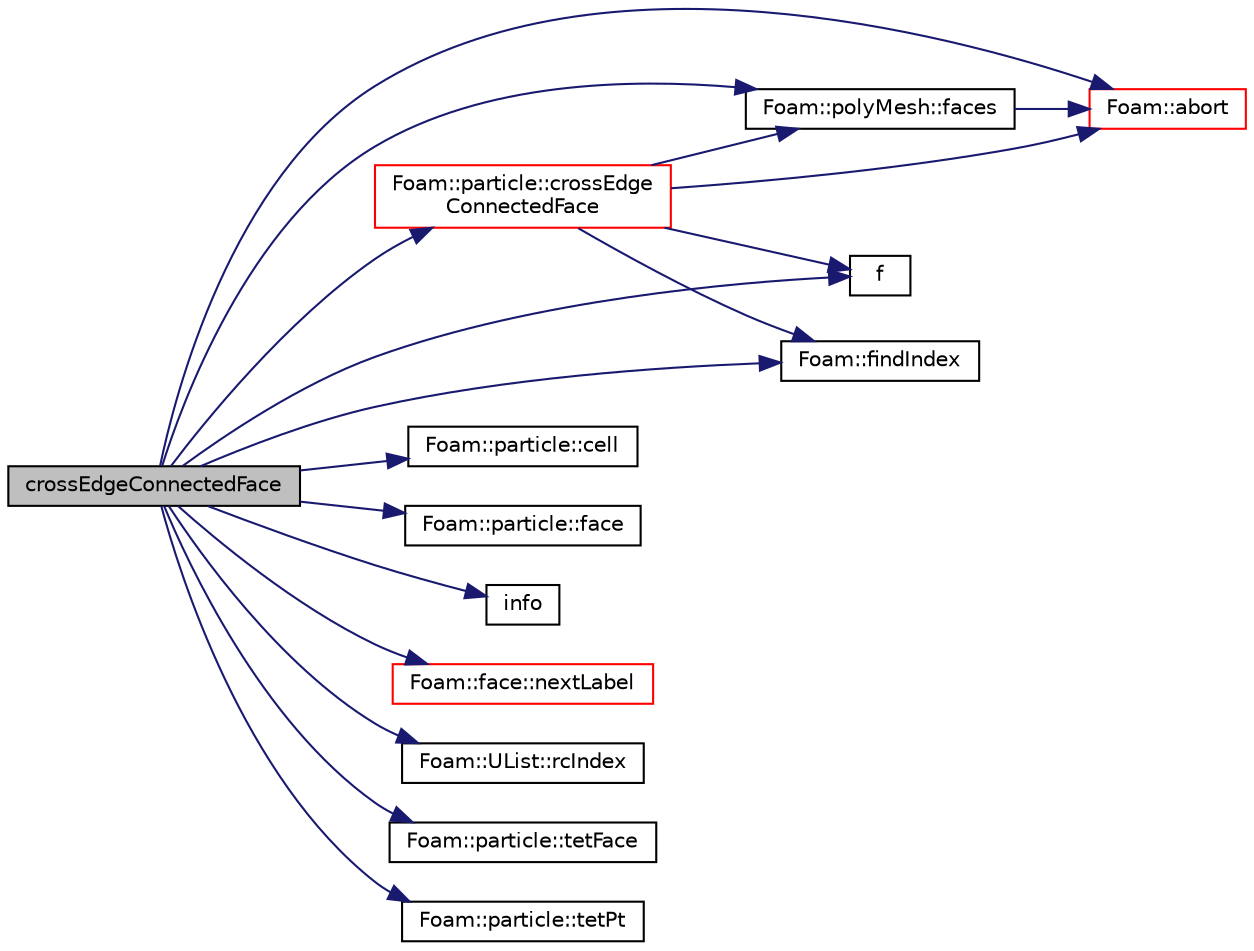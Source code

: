 digraph "crossEdgeConnectedFace"
{
  bgcolor="transparent";
  edge [fontname="Helvetica",fontsize="10",labelfontname="Helvetica",labelfontsize="10"];
  node [fontname="Helvetica",fontsize="10",shape=record];
  rankdir="LR";
  Node266 [label="crossEdgeConnectedFace",height=0.2,width=0.4,color="black", fillcolor="grey75", style="filled", fontcolor="black"];
  Node266 -> Node267 [color="midnightblue",fontsize="10",style="solid",fontname="Helvetica"];
  Node267 [label="Foam::abort",height=0.2,width=0.4,color="red",URL="$a21851.html#a447107a607d03e417307c203fa5fb44b"];
  Node266 -> Node312 [color="midnightblue",fontsize="10",style="solid",fontname="Helvetica"];
  Node312 [label="Foam::particle::cell",height=0.2,width=0.4,color="black",URL="$a24721.html#a76af53d350b5d41cf5fce540cb6cd06a",tooltip="Return current cell particle is in. "];
  Node266 -> Node313 [color="midnightblue",fontsize="10",style="solid",fontname="Helvetica"];
  Node313 [label="Foam::particle::crossEdge\lConnectedFace",height=0.2,width=0.4,color="red",URL="$a24721.html#ac179e5f9d570da13a9dc93073d3640d4",tooltip="Cross the from the given face across the given edge of the. "];
  Node313 -> Node267 [color="midnightblue",fontsize="10",style="solid",fontname="Helvetica"];
  Node313 -> Node321 [color="midnightblue",fontsize="10",style="solid",fontname="Helvetica"];
  Node321 [label="f",height=0.2,width=0.4,color="black",URL="$a18335.html#a888be93833ac7a23170555c69c690288"];
  Node313 -> Node322 [color="midnightblue",fontsize="10",style="solid",fontname="Helvetica"];
  Node322 [label="Foam::polyMesh::faces",height=0.2,width=0.4,color="black",URL="$a28565.html#a431c0a24765f0bb6d32f6a03ce0e9b57",tooltip="Return raw faces. "];
  Node322 -> Node267 [color="midnightblue",fontsize="10",style="solid",fontname="Helvetica"];
  Node313 -> Node323 [color="midnightblue",fontsize="10",style="solid",fontname="Helvetica"];
  Node323 [label="Foam::findIndex",height=0.2,width=0.4,color="black",URL="$a21851.html#ac16695f83f370df159eed19f92d095fb",tooltip="Find first occurence of given element and return index,. "];
  Node266 -> Node321 [color="midnightblue",fontsize="10",style="solid",fontname="Helvetica"];
  Node266 -> Node455 [color="midnightblue",fontsize="10",style="solid",fontname="Helvetica"];
  Node455 [label="Foam::particle::face",height=0.2,width=0.4,color="black",URL="$a24721.html#af57761ce2dadfb64ee4c1c62cd990d38",tooltip="Return current face particle is on otherwise -1. "];
  Node266 -> Node322 [color="midnightblue",fontsize="10",style="solid",fontname="Helvetica"];
  Node266 -> Node323 [color="midnightblue",fontsize="10",style="solid",fontname="Helvetica"];
  Node266 -> Node456 [color="midnightblue",fontsize="10",style="solid",fontname="Helvetica"];
  Node456 [label="info",height=0.2,width=0.4,color="black",URL="$a24305.html#a9966310f3fcf32a9ab0634e67ff85416",tooltip="Return info proxy. "];
  Node266 -> Node451 [color="midnightblue",fontsize="10",style="solid",fontname="Helvetica"];
  Node451 [label="Foam::face::nextLabel",height=0.2,width=0.4,color="red",URL="$a28369.html#a8d8ab7da5fc0315042faf1b6dcf64f4a",tooltip="Next vertex on face. "];
  Node266 -> Node319 [color="midnightblue",fontsize="10",style="solid",fontname="Helvetica"];
  Node319 [label="Foam::UList::rcIndex",height=0.2,width=0.4,color="black",URL="$a26837.html#a286b66c68007df4532de24354ec487cb",tooltip="Return the reverse circular index, i.e. the previous index. "];
  Node266 -> Node457 [color="midnightblue",fontsize="10",style="solid",fontname="Helvetica"];
  Node457 [label="Foam::particle::tetFace",height=0.2,width=0.4,color="black",URL="$a24721.html#ad3d4f882f7a269830f27a075583348d6",tooltip="Return current tet face particle is in. "];
  Node266 -> Node458 [color="midnightblue",fontsize="10",style="solid",fontname="Helvetica"];
  Node458 [label="Foam::particle::tetPt",height=0.2,width=0.4,color="black",URL="$a24721.html#a5fdba4fde37ebaad28b0533896e821de",tooltip="Return current tet face particle is in. "];
}
